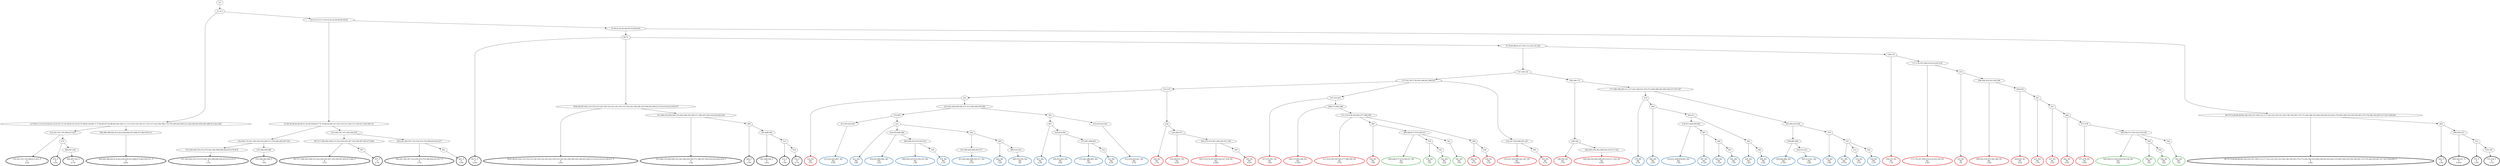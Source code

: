 digraph T {
	{
		rank=same
		177 [penwidth=3,colorscheme=set19,color=0,label="332;341;351;370;396;415;423_P\nP\n2.9%"]
		175 [penwidth=3,colorscheme=set19,color=0,label="474_P\nP\n2.9%"]
		173 [penwidth=3,colorscheme=set19,color=0,label="484;497;526_P\nP\n6.7%"]
		171 [penwidth=3,colorscheme=set19,color=0,label="364;369;386;402;414;422;436;444;453;468;473;483;505;511_P\nP\n8.6%"]
		166 [penwidth=3,colorscheme=set19,color=0,label="331;344;349;355;372;375;381;392;399;406;426;455;470;476_P\nP\n5.7%"]
		164 [penwidth=3,colorscheme=set19,color=0,label="335;348;360;388_P\nP\n7.6%"]
		161 [penwidth=3,colorscheme=set19,color=0,label="267;277;296;302;308;315;322;330;343;347;354;359;387;405;475;492_P\nP\n5.7%"]
		159 [penwidth=3,colorscheme=set19,color=0,label="507_P\nP\n6.7%"]
		157 [penwidth=3,colorscheme=set19,color=0,label="283;291;295;307;314;334;353;374;398;404;425;437_P\nP\n5.7%"]
		155 [penwidth=3,colorscheme=set19,color=0,label="461_P\nP\n7.6%"]
		152 [penwidth=3,colorscheme=set19,color=0,label="66;73_P\nP\n4.8%"]
		150 [penwidth=3,colorscheme=set19,color=0,label="78;81;90;95;104;114;119;123;126;128;134;143;145;150;153;158;162;169;180;183;196;203;209;213;216;219;223;230;237_P\nP\n2.9%"]
		148 [penwidth=3,colorscheme=set19,color=0,label="251;266;276;290;294;333;342;346;352;365;371;380;397;403;416;424;445;454_P\nP\n1.9%"]
		146 [penwidth=3,colorscheme=set19,color=0,label="469_P\nP\n1.9%"]
		144 [penwidth=3,colorscheme=set19,color=0,label="491;498;506_P\nP\n4.8%"]
		142 [penwidth=3,colorscheme=set19,color=0,label="512_P\nP\n1.9%"]
		140 [penwidth=3,colorscheme=set19,color=0,label="518_P\nP\n6.7%"]
		138 [penwidth=3,colorscheme=set19,color=0,label="69;70;72;80;86;89;94;100;102;107;109;112;117;122;125;130;133;136;138;159;165;170;175;182;186;193;204;238;245;252;261;279;285;309;316;336;356;361;373;376;382;393;407;417;427;438;456_P\nP\n3.8%"]
		136 [penwidth=3,colorscheme=set19,color=0,label="485_P\nP\n1.9%"]
		134 [penwidth=3,colorscheme=set19,color=0,label="499;508;527_P\nP\n0.95%"]
		132 [penwidth=3,colorscheme=set19,color=0,label="531_P\nP\n2.9%"]
		130 [penwidth=3,colorscheme=set19,color=0,label="533;536_P\nP\n5.7%"]
		124 [penwidth=3,colorscheme=set19,color=1,label="222_M1\nM1\n11%"]
		122 [penwidth=3,colorscheme=set19,color=1,label="228_M1\nM1\n1.7%"]
		120 [penwidth=3,colorscheme=set19,color=1,label="234;248;257_M1\nM1\n4.4%"]
		118 [penwidth=3,colorscheme=set19,color=1,label="263;270;274;301;306;320;327;339_M1\nM1\n0.28%"]
		116 [penwidth=3,colorscheme=set19,color=1,label="345_M1\nM1\n8.3%"]
		114 [penwidth=3,colorscheme=set19,color=1,label="227;233;241_M1\nM1\n1.9%"]
		112 [penwidth=3,colorscheme=set19,color=1,label="269;273;282;288_M1\nM1\n0.55%"]
		110 [penwidth=3,colorscheme=set19,color=1,label="311;319;338;350;363;377;389;390_M1\nM1\n4.7%"]
		108 [penwidth=3,colorscheme=set19,color=1,label="400_M1\nM1\n7.8%"]
		106 [penwidth=3,colorscheme=set19,color=1,label="408_M1\nM1\n6.1%"]
		104 [penwidth=3,colorscheme=set19,color=1,label="430_M1\nM1\n5.3%"]
		102 [penwidth=3,colorscheme=set19,color=1,label="232;247;256;268;281;287_M1\nM1\n0.28%"]
		100 [penwidth=3,colorscheme=set19,color=1,label="305_M1\nM1\n5.5%"]
		97 [penwidth=3,colorscheme=set19,color=1,label="188;194_M1\nM1\n1.7%"]
		95 [penwidth=3,colorscheme=set19,color=1,label="240;246;254;262;298;303;310;317;324_M1\nM1\n6.6%"]
		93 [penwidth=3,colorscheme=set19,color=1,label="148;155_M1\nM1\n1.1%"]
		91 [penwidth=3,colorscheme=set19,color=1,label="171;176;187;200;210;214;225;239_M1\nM1\n2.8%"]
		89 [penwidth=3,colorscheme=set19,color=1,label="253_M1\nM1\n5%"]
		87 [penwidth=3,colorscheme=set19,color=1,label="299;304;318;325;362;366_M1\nM1\n3.9%"]
		85 [penwidth=3,colorscheme=set19,color=1,label="428;429_M1\nM1\n4.2%"]
		83 [penwidth=3,colorscheme=set19,color=1,label="447_M1\nM1\n1.7%"]
		81 [penwidth=3,colorscheme=set19,color=1,label="457_M1\nM1\n2.5%"]
		79 [penwidth=3,colorscheme=set19,color=1,label="462_M1\nM1\n6.6%"]
		77 [penwidth=3,colorscheme=set19,color=1,label="471;478_M1\nM1\n6.6%"]
		73 [penwidth=3,colorscheme=set19,color=2,label="413;435;443;467_M2\nM2\n6.5%"]
		71 [penwidth=3,colorscheme=set19,color=2,label="421_M2\nM2\n3.6%"]
		69 [penwidth=3,colorscheme=set19,color=2,label="434;452;460;466_M2\nM2\n2.2%"]
		67 [penwidth=3,colorscheme=set19,color=2,label="490;504;523;525;530;532_M2\nM2\n1.4%"]
		65 [penwidth=3,colorscheme=set19,color=2,label="535_M2\nM2\n5.1%"]
		62 [penwidth=3,colorscheme=set19,color=2,label="451;465;482;496;503;517_M2\nM2\n5.1%"]
		60 [penwidth=3,colorscheme=set19,color=2,label="464_M2\nM2\n1.4%"]
		58 [penwidth=3,colorscheme=set19,color=2,label="489;510;516_M2\nM2\n8%"]
		55 [penwidth=3,colorscheme=set19,color=2,label="401_M2\nM2\n4.3%"]
		53 [penwidth=3,colorscheme=set19,color=2,label="420;433;450_M2\nM2\n3.6%"]
		51 [penwidth=3,colorscheme=set19,color=2,label="472;481;488;495_M2\nM2\n1.4%"]
		49 [penwidth=3,colorscheme=set19,color=2,label="522_M2\nM2\n6.5%"]
		47 [penwidth=3,colorscheme=set19,color=2,label="412;419;432;441_M2\nM2\n8.7%"]
		44 [penwidth=3,colorscheme=set19,color=2,label="378_M2\nM2\n2.2%"]
		42 [penwidth=3,colorscheme=set19,color=2,label="384_M2\nM2\n2.2%"]
		39 [penwidth=3,colorscheme=set19,color=2,label="418;431;449;459;463_M2\nM2\n1.4%"]
		37 [penwidth=3,colorscheme=set19,color=2,label="487_M2\nM2\n0.72%"]
		35 [penwidth=3,colorscheme=set19,color=2,label="494_M2\nM2\n0.72%"]
		33 [penwidth=3,colorscheme=set19,color=2,label="502_M2\nM2\n7.2%"]
		31 [penwidth=3,colorscheme=set19,color=2,label="440_M2\nM2\n1.4%"]
		29 [penwidth=3,colorscheme=set19,color=2,label="448_M2\nM2\n5.8%"]
		26 [penwidth=3,colorscheme=set19,color=2,label="458;480;486_M2\nM2\n0.72%"]
		24 [penwidth=3,colorscheme=set19,color=2,label="493;515;521_M2\nM2\n5.8%"]
		22 [penwidth=3,colorscheme=set19,color=2,label="479_M2\nM2\n2.9%"]
		20 [penwidth=3,colorscheme=set19,color=2,label="501_M2\nM2\n0.72%"]
		18 [penwidth=3,colorscheme=set19,color=2,label="514_M2\nM2\n5.1%"]
		16 [penwidth=3,colorscheme=set19,color=2,label="529_M2\nM2\n5.1%"]
		14 [penwidth=3,colorscheme=set19,color=3,label="409;446;477;519;528;537_M3\nM3\n12%"]
		12 [penwidth=3,colorscheme=set19,color=3,label="539_M3\nM3\n12%"]
		10 [penwidth=3,colorscheme=set19,color=3,label="542_M3\nM3\n12%"]
		8 [penwidth=3,colorscheme=set19,color=3,label="541_M3\nM3\n12%"]
		6 [penwidth=3,colorscheme=set19,color=3,label="500;509;513;520;524;534;538_M3\nM3\n12%"]
		4 [penwidth=3,colorscheme=set19,color=3,label="540_M3\nM3\n12%"]
		2 [penwidth=3,colorscheme=set19,color=3,label="544_M3\nM3\n12%"]
		0 [penwidth=3,colorscheme=set19,color=3,label="543_M3\nM3\n12%"]
	}
	181 [label="GL"]
	180 [label="0;1;2;3"]
	179 [label="4;7;8;9;11;13;14;16;20;21;23;25;27;31;35;39;43;47;52;55;57;60;61;62;68;71;77;82;85;87;93;96;99;106;108;111;113;116;118;120;127;132;137;142;156;168;173;179;190;202;208;212;229;236;243;250;265;289;313;321;329"]
	178 [label="332;341;351;370;396;415;423"]
	176 [label="474"]
	174 [label="484;497;526"]
	172 [label="364;369;386;402;414;422;436;444;453;468;473;483;505;511"]
	170 [label="5;6;10;12;15;17;18;19;22;24;26;28;29;30;32"]
	169 [label="33;34;36;38;44;46;49;51;54;56;59;64;67;74;76;84;92;98;101;103;110;121;129;131;139;141;144;146;151"]
	168 [label="154;164;174;181;185;192;224;260;271;278;284;292;297;323"]
	167 [label="331;344;349;355;372;375;381;392;399;406;426;455;470;476"]
	165 [label="335;348;360;388"]
	163 [label="163;184;191;197;220;244;259"]
	162 [label="267;277;296;302;308;315;322;330;343;347;354;359;387;405;475;492"]
	160 [label="507"]
	158 [label="283;291;295;307;314;334;353;374;398;404;425;437"]
	156 [label="461"]
	154 [label="37;40;41;42;45;48;50;53;58;63;65"]
	153 [label="66;73"]
	151 [label="78;81;90;95;104;114;119;123;126;128;134;143;145;150;153;158;162;169;180;183;196;203;209;213;216;219;223;230;237"]
	149 [label="251;266;276;290;294;333;342;346;352;365;371;380;397;403;416;424;445;454"]
	147 [label="469"]
	145 [label="491;498;506"]
	143 [label="512"]
	141 [label="518"]
	139 [label="69;70;72;80;86;89;94;100;102;107;109;112;117;122;125;130;133;136;138;159;165;170;175;182;186;193;204;238;245;252;261;279;285;309;316;336;356;361;373;376;382;393;407;417;427;438;456"]
	137 [label="485"]
	135 [label="499;508;527"]
	133 [label="531"]
	131 [label="533;536"]
	129 [label="75;79;83;88;91;97;105;115;124;135;140"]
	128 [label="147;149;152"]
	127 [label="157;161;167;178;195;199;201;206;207"]
	126 [label="215;218"]
	125 [label="222"]
	123 [label="228"]
	121 [label="234;248;257"]
	119 [label="263;270;274;301;306;320;327;339"]
	117 [label="345"]
	115 [label="227;233;241"]
	113 [label="269;273;282;288"]
	111 [label="311;319;338;350;363;377;389;390"]
	109 [label="400"]
	107 [label="408"]
	105 [label="430"]
	103 [label="232;247;256;268;281;287"]
	101 [label="305"]
	99 [label="160;166;172"]
	98 [label="188;194"]
	96 [label="240;246;254;262;298;303;310;317;324"]
	94 [label="148;155"]
	92 [label="171;176;187;200;210;214;225;239"]
	90 [label="253"]
	88 [label="299;304;318;325;362;366"]
	86 [label="428;429"]
	84 [label="447"]
	82 [label="457"]
	80 [label="462"]
	78 [label="471;478"]
	76 [label="235;242;249;258;264;275;312;328;340;358;368"]
	75 [label="379;385"]
	74 [label="413;435;443;467"]
	72 [label="421"]
	70 [label="434;452;460;466"]
	68 [label="490;504;523;525;530;532"]
	66 [label="535"]
	64 [label="442"]
	63 [label="451;465;482;496;503;517"]
	61 [label="464"]
	59 [label="489;510;516"]
	57 [label="391"]
	56 [label="401"]
	54 [label="420;433;450"]
	52 [label="472;481;488;495"]
	50 [label="522"]
	48 [label="412;419;432;441"]
	46 [label="177;189;198;205;211;217;221;226;231;255;272;280;286;293;300;326;337;357;367"]
	45 [label="378"]
	43 [label="384"]
	41 [label="395;411"]
	40 [label="418;431;449;459;463"]
	38 [label="487"]
	36 [label="494"]
	34 [label="502"]
	32 [label="440"]
	30 [label="448"]
	28 [label="383;394;410;439"]
	27 [label="458;480;486"]
	25 [label="493;515;521"]
	23 [label="479"]
	21 [label="501"]
	19 [label="514"]
	17 [label="529"]
	15 [label="409;446;477;519;528;537"]
	13 [label="539"]
	11 [label="542"]
	9 [label="541"]
	7 [label="500;509;513;520;524;534;538"]
	5 [label="540"]
	3 [label="544"]
	1 [label="543"]
	181 -> 180
	180 -> 179
	180 -> 170
	179 -> 178
	179 -> 172
	178 -> 177
	178 -> 176
	176 -> 175
	176 -> 174
	174 -> 173
	172 -> 171
	170 -> 169
	170 -> 154
	169 -> 168
	169 -> 163
	168 -> 167
	168 -> 165
	167 -> 166
	165 -> 164
	163 -> 162
	163 -> 158
	162 -> 161
	162 -> 160
	160 -> 159
	158 -> 157
	158 -> 156
	156 -> 155
	154 -> 153
	154 -> 139
	153 -> 152
	153 -> 151
	153 -> 129
	151 -> 150
	151 -> 149
	149 -> 148
	149 -> 147
	147 -> 146
	147 -> 145
	145 -> 144
	145 -> 143
	143 -> 142
	143 -> 141
	141 -> 140
	139 -> 138
	139 -> 137
	137 -> 136
	137 -> 135
	135 -> 134
	135 -> 133
	133 -> 132
	133 -> 131
	131 -> 130
	129 -> 128
	129 -> 94
	128 -> 127
	128 -> 99
	127 -> 126
	127 -> 115
	127 -> 103
	126 -> 125
	126 -> 123
	125 -> 124
	125 -> 76
	123 -> 122
	123 -> 121
	121 -> 120
	121 -> 119
	119 -> 118
	119 -> 117
	117 -> 116
	115 -> 114
	115 -> 113
	113 -> 112
	113 -> 111
	111 -> 110
	111 -> 109
	111 -> 107
	109 -> 108
	109 -> 15
	107 -> 106
	107 -> 105
	105 -> 104
	103 -> 102
	103 -> 101
	101 -> 100
	99 -> 98
	99 -> 46
	98 -> 97
	98 -> 96
	96 -> 95
	94 -> 93
	94 -> 92
	92 -> 91
	92 -> 90
	90 -> 89
	90 -> 88
	88 -> 87
	88 -> 86
	86 -> 85
	86 -> 84
	84 -> 83
	84 -> 82
	82 -> 81
	82 -> 80
	80 -> 79
	80 -> 78
	78 -> 77
	78 -> 7
	76 -> 75
	76 -> 57
	75 -> 74
	75 -> 72
	74 -> 73
	72 -> 71
	72 -> 70
	72 -> 64
	70 -> 69
	70 -> 68
	68 -> 67
	68 -> 66
	66 -> 65
	64 -> 63
	64 -> 61
	63 -> 62
	61 -> 60
	61 -> 59
	59 -> 58
	57 -> 56
	57 -> 48
	56 -> 55
	56 -> 54
	54 -> 53
	54 -> 52
	52 -> 51
	52 -> 50
	50 -> 49
	48 -> 47
	46 -> 45
	46 -> 28
	45 -> 44
	45 -> 43
	43 -> 42
	43 -> 41
	41 -> 40
	41 -> 32
	40 -> 39
	40 -> 38
	38 -> 37
	38 -> 36
	36 -> 35
	36 -> 34
	34 -> 33
	32 -> 31
	32 -> 30
	30 -> 29
	28 -> 27
	28 -> 23
	27 -> 26
	27 -> 25
	25 -> 24
	23 -> 22
	23 -> 21
	21 -> 20
	21 -> 19
	21 -> 17
	19 -> 18
	17 -> 16
	15 -> 14
	15 -> 13
	15 -> 9
	13 -> 12
	13 -> 11
	11 -> 10
	9 -> 8
	7 -> 6
	7 -> 5
	7 -> 1
	5 -> 4
	5 -> 3
	3 -> 2
	1 -> 0
}
